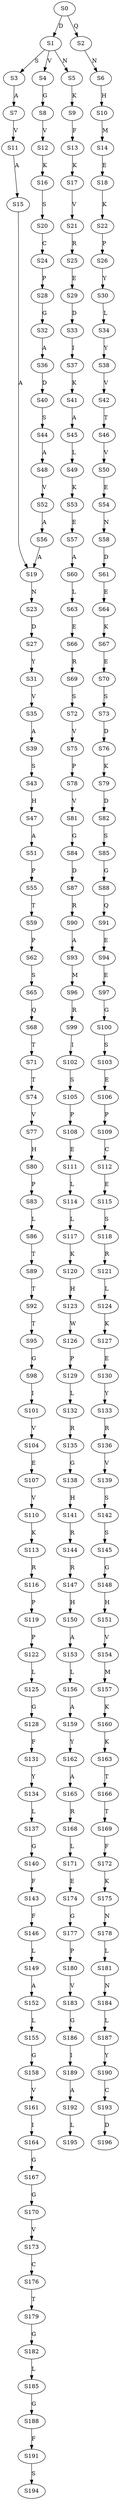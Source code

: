 strict digraph  {
	S0 -> S1 [ label = D ];
	S0 -> S2 [ label = Q ];
	S1 -> S3 [ label = S ];
	S1 -> S4 [ label = V ];
	S1 -> S5 [ label = N ];
	S2 -> S6 [ label = N ];
	S3 -> S7 [ label = A ];
	S4 -> S8 [ label = G ];
	S5 -> S9 [ label = K ];
	S6 -> S10 [ label = H ];
	S7 -> S11 [ label = V ];
	S8 -> S12 [ label = V ];
	S9 -> S13 [ label = F ];
	S10 -> S14 [ label = M ];
	S11 -> S15 [ label = A ];
	S12 -> S16 [ label = K ];
	S13 -> S17 [ label = K ];
	S14 -> S18 [ label = E ];
	S15 -> S19 [ label = A ];
	S16 -> S20 [ label = S ];
	S17 -> S21 [ label = V ];
	S18 -> S22 [ label = K ];
	S19 -> S23 [ label = N ];
	S20 -> S24 [ label = C ];
	S21 -> S25 [ label = R ];
	S22 -> S26 [ label = P ];
	S23 -> S27 [ label = D ];
	S24 -> S28 [ label = P ];
	S25 -> S29 [ label = E ];
	S26 -> S30 [ label = Y ];
	S27 -> S31 [ label = Y ];
	S28 -> S32 [ label = G ];
	S29 -> S33 [ label = D ];
	S30 -> S34 [ label = L ];
	S31 -> S35 [ label = V ];
	S32 -> S36 [ label = A ];
	S33 -> S37 [ label = I ];
	S34 -> S38 [ label = Y ];
	S35 -> S39 [ label = A ];
	S36 -> S40 [ label = D ];
	S37 -> S41 [ label = K ];
	S38 -> S42 [ label = V ];
	S39 -> S43 [ label = S ];
	S40 -> S44 [ label = S ];
	S41 -> S45 [ label = A ];
	S42 -> S46 [ label = T ];
	S43 -> S47 [ label = H ];
	S44 -> S48 [ label = A ];
	S45 -> S49 [ label = L ];
	S46 -> S50 [ label = V ];
	S47 -> S51 [ label = A ];
	S48 -> S52 [ label = V ];
	S49 -> S53 [ label = K ];
	S50 -> S54 [ label = E ];
	S51 -> S55 [ label = P ];
	S52 -> S56 [ label = A ];
	S53 -> S57 [ label = E ];
	S54 -> S58 [ label = N ];
	S55 -> S59 [ label = T ];
	S56 -> S19 [ label = A ];
	S57 -> S60 [ label = A ];
	S58 -> S61 [ label = D ];
	S59 -> S62 [ label = P ];
	S60 -> S63 [ label = L ];
	S61 -> S64 [ label = E ];
	S62 -> S65 [ label = S ];
	S63 -> S66 [ label = E ];
	S64 -> S67 [ label = K ];
	S65 -> S68 [ label = Q ];
	S66 -> S69 [ label = R ];
	S67 -> S70 [ label = E ];
	S68 -> S71 [ label = T ];
	S69 -> S72 [ label = S ];
	S70 -> S73 [ label = S ];
	S71 -> S74 [ label = T ];
	S72 -> S75 [ label = V ];
	S73 -> S76 [ label = D ];
	S74 -> S77 [ label = V ];
	S75 -> S78 [ label = P ];
	S76 -> S79 [ label = K ];
	S77 -> S80 [ label = H ];
	S78 -> S81 [ label = V ];
	S79 -> S82 [ label = D ];
	S80 -> S83 [ label = P ];
	S81 -> S84 [ label = G ];
	S82 -> S85 [ label = S ];
	S83 -> S86 [ label = L ];
	S84 -> S87 [ label = D ];
	S85 -> S88 [ label = G ];
	S86 -> S89 [ label = T ];
	S87 -> S90 [ label = R ];
	S88 -> S91 [ label = Q ];
	S89 -> S92 [ label = T ];
	S90 -> S93 [ label = A ];
	S91 -> S94 [ label = E ];
	S92 -> S95 [ label = T ];
	S93 -> S96 [ label = M ];
	S94 -> S97 [ label = E ];
	S95 -> S98 [ label = G ];
	S96 -> S99 [ label = R ];
	S97 -> S100 [ label = G ];
	S98 -> S101 [ label = I ];
	S99 -> S102 [ label = I ];
	S100 -> S103 [ label = S ];
	S101 -> S104 [ label = V ];
	S102 -> S105 [ label = S ];
	S103 -> S106 [ label = E ];
	S104 -> S107 [ label = E ];
	S105 -> S108 [ label = P ];
	S106 -> S109 [ label = P ];
	S107 -> S110 [ label = V ];
	S108 -> S111 [ label = E ];
	S109 -> S112 [ label = C ];
	S110 -> S113 [ label = K ];
	S111 -> S114 [ label = L ];
	S112 -> S115 [ label = E ];
	S113 -> S116 [ label = R ];
	S114 -> S117 [ label = L ];
	S115 -> S118 [ label = S ];
	S116 -> S119 [ label = P ];
	S117 -> S120 [ label = K ];
	S118 -> S121 [ label = R ];
	S119 -> S122 [ label = P ];
	S120 -> S123 [ label = H ];
	S121 -> S124 [ label = L ];
	S122 -> S125 [ label = L ];
	S123 -> S126 [ label = W ];
	S124 -> S127 [ label = K ];
	S125 -> S128 [ label = G ];
	S126 -> S129 [ label = P ];
	S127 -> S130 [ label = E ];
	S128 -> S131 [ label = F ];
	S129 -> S132 [ label = L ];
	S130 -> S133 [ label = Y ];
	S131 -> S134 [ label = Y ];
	S132 -> S135 [ label = R ];
	S133 -> S136 [ label = R ];
	S134 -> S137 [ label = L ];
	S135 -> S138 [ label = G ];
	S136 -> S139 [ label = V ];
	S137 -> S140 [ label = G ];
	S138 -> S141 [ label = H ];
	S139 -> S142 [ label = S ];
	S140 -> S143 [ label = F ];
	S141 -> S144 [ label = R ];
	S142 -> S145 [ label = S ];
	S143 -> S146 [ label = F ];
	S144 -> S147 [ label = R ];
	S145 -> S148 [ label = G ];
	S146 -> S149 [ label = L ];
	S147 -> S150 [ label = H ];
	S148 -> S151 [ label = H ];
	S149 -> S152 [ label = A ];
	S150 -> S153 [ label = A ];
	S151 -> S154 [ label = V ];
	S152 -> S155 [ label = L ];
	S153 -> S156 [ label = L ];
	S154 -> S157 [ label = M ];
	S155 -> S158 [ label = G ];
	S156 -> S159 [ label = A ];
	S157 -> S160 [ label = K ];
	S158 -> S161 [ label = V ];
	S159 -> S162 [ label = Y ];
	S160 -> S163 [ label = K ];
	S161 -> S164 [ label = I ];
	S162 -> S165 [ label = A ];
	S163 -> S166 [ label = T ];
	S164 -> S167 [ label = G ];
	S165 -> S168 [ label = R ];
	S166 -> S169 [ label = T ];
	S167 -> S170 [ label = G ];
	S168 -> S171 [ label = L ];
	S169 -> S172 [ label = F ];
	S170 -> S173 [ label = V ];
	S171 -> S174 [ label = E ];
	S172 -> S175 [ label = K ];
	S173 -> S176 [ label = C ];
	S174 -> S177 [ label = G ];
	S175 -> S178 [ label = N ];
	S176 -> S179 [ label = T ];
	S177 -> S180 [ label = P ];
	S178 -> S181 [ label = L ];
	S179 -> S182 [ label = G ];
	S180 -> S183 [ label = V ];
	S181 -> S184 [ label = N ];
	S182 -> S185 [ label = L ];
	S183 -> S186 [ label = G ];
	S184 -> S187 [ label = L ];
	S185 -> S188 [ label = G ];
	S186 -> S189 [ label = I ];
	S187 -> S190 [ label = Y ];
	S188 -> S191 [ label = F ];
	S189 -> S192 [ label = A ];
	S190 -> S193 [ label = C ];
	S191 -> S194 [ label = S ];
	S192 -> S195 [ label = L ];
	S193 -> S196 [ label = D ];
}
